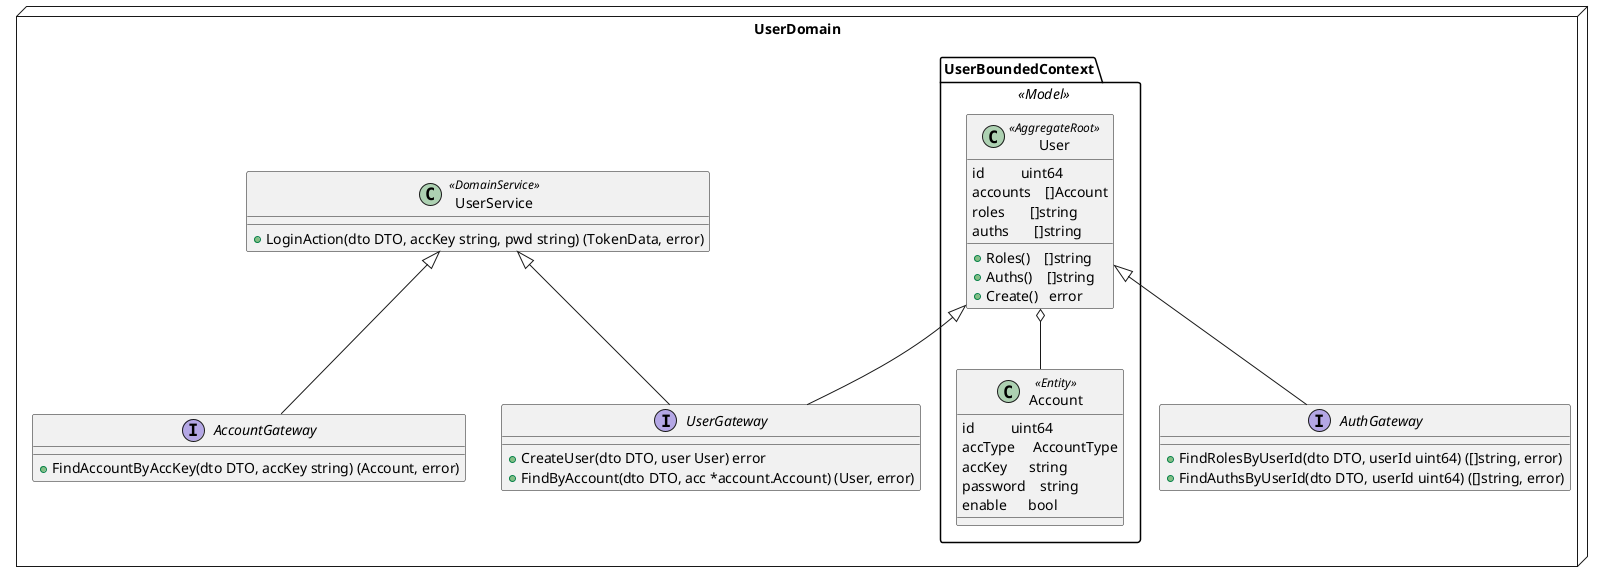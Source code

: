 @startuml
namespace UserDomain<<Node>>{
    namespace UserBoundedContext<<Model>>{
        class User<<AggregateRoot>>{
            id          uint64
            accounts    []Account
            roles       []string
            auths       []string
            +Roles()    []string
            +Auths()    []string
            +Create()   error
        }
        class Account<<Entity>>{
            id          uint64
            accType     AccountType
            accKey      string
            password    string
            enable      bool
        }
        User o-- Account
        User <|-- UserDomain.UserGateway
        User <|-- UserDomain.AuthGateway
    }
    class UserService<<DomainService>>{
        +LoginAction(dto DTO, accKey string, pwd string) (TokenData, error)
    }
    interface UserGateway{
        +CreateUser(dto DTO, user User) error
        +FindByAccount(dto DTO, acc *account.Account) (User, error)
    }
    interface AccountGateway{
        +FindAccountByAccKey(dto DTO, accKey string) (Account, error)
    }
    interface AuthGateway{
        +FindRolesByUserId(dto DTO, userId uint64) ([]string, error)
	    +FindAuthsByUserId(dto DTO, userId uint64) ([]string, error)
    }
    UserService <|-- AccountGateway
    UserService <|-- UserGateway
}
@enduml